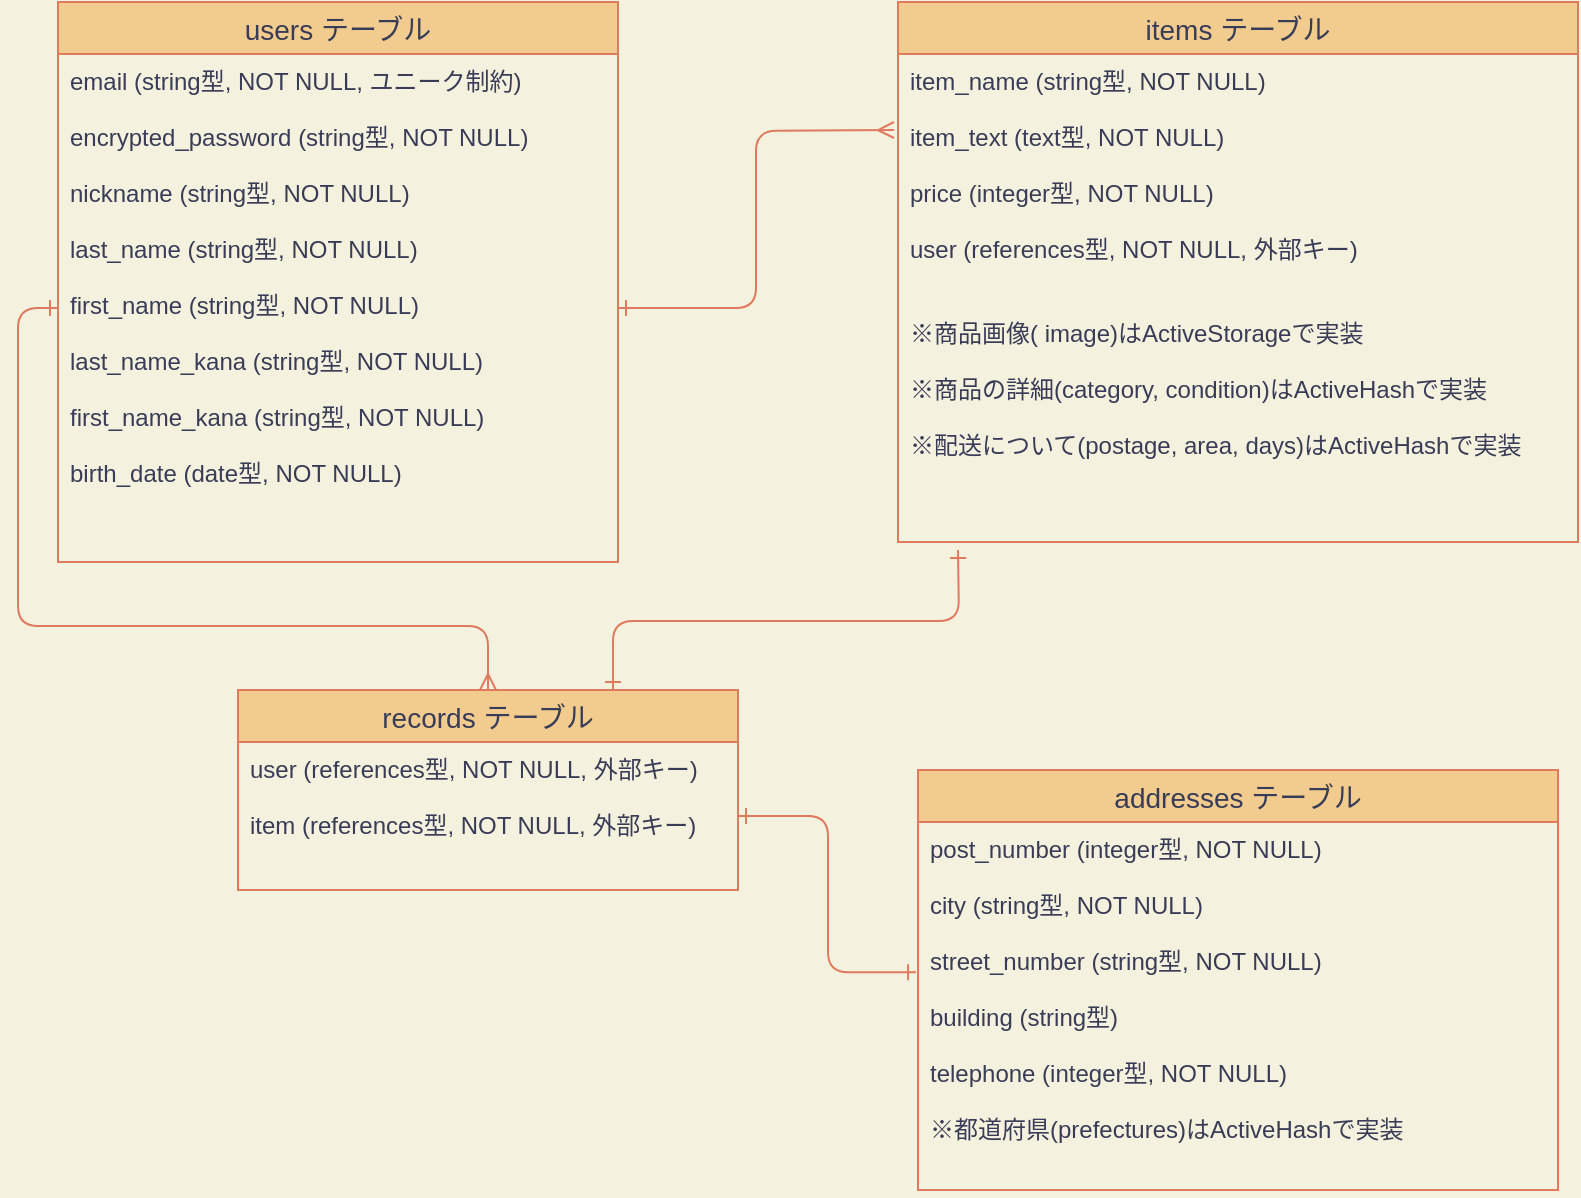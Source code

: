 <mxfile>
    <diagram id="PFYSy3Qt3FnPQSyZsXe9" name="ページ1">
        <mxGraphModel dx="775" dy="538" grid="1" gridSize="10" guides="1" tooltips="1" connect="1" arrows="1" fold="1" page="1" pageScale="1" pageWidth="827" pageHeight="1169" background="#F4F1DE" math="0" shadow="0">
            <root>
                <mxCell id="0"/>
                <mxCell id="1" parent="0"/>
                <mxCell id="2" value="users テーブル" style="swimlane;fontStyle=0;childLayout=stackLayout;horizontal=1;startSize=26;horizontalStack=0;resizeParent=1;resizeParentMax=0;resizeLast=0;collapsible=1;marginBottom=0;align=center;fontSize=14;rounded=0;sketch=0;fillColor=#F2CC8F;strokeColor=#E07A5F;fontColor=#393C56;" vertex="1" parent="1">
                    <mxGeometry x="30" y="16" width="280" height="280" as="geometry"/>
                </mxCell>
                <mxCell id="4" value="email (string型, NOT NULL, ユニーク制約)&#10;&#10;encrypted_password (string型, NOT NULL)&#10;&#10;nickname (string型, NOT NULL)&#10;&#10;last_name (string型, NOT NULL)&#10;&#10;first_name (string型, NOT NULL)&#10;&#10;last_name_kana (string型, NOT NULL)&#10;&#10;first_name_kana (string型, NOT NULL)&#10;&#10;birth_date (date型, NOT NULL)" style="text;strokeColor=none;fillColor=none;spacingLeft=4;spacingRight=4;overflow=hidden;rotatable=0;points=[[0,0.5],[1,0.5]];portConstraint=eastwest;fontSize=12;fontColor=#393C56;" vertex="1" parent="2">
                    <mxGeometry y="26" width="280" height="254" as="geometry"/>
                </mxCell>
                <mxCell id="29" style="edgeStyle=orthogonalEdgeStyle;curved=0;rounded=1;sketch=0;orthogonalLoop=1;jettySize=auto;html=1;exitX=0.75;exitY=0;exitDx=0;exitDy=0;startArrow=ERone;startFill=0;endArrow=ERone;endFill=0;strokeColor=#E07A5F;fontColor=#393C56;labelBackgroundColor=#F4F1DE;" edge="1" parent="1" source="6">
                    <mxGeometry relative="1" as="geometry">
                        <mxPoint x="480" y="290" as="targetPoint"/>
                    </mxGeometry>
                </mxCell>
                <mxCell id="6" value="records テーブル" style="swimlane;fontStyle=0;childLayout=stackLayout;horizontal=1;startSize=26;horizontalStack=0;resizeParent=1;resizeParentMax=0;resizeLast=0;collapsible=1;marginBottom=0;align=center;fontSize=14;rounded=0;sketch=0;fillColor=#F2CC8F;strokeColor=#E07A5F;fontColor=#393C56;" vertex="1" parent="1">
                    <mxGeometry x="120" y="360" width="250" height="100" as="geometry"/>
                </mxCell>
                <mxCell id="7" value="user (references型, NOT NULL, 外部キー)&#10;&#10;item (references型, NOT NULL, 外部キー)" style="text;strokeColor=none;fillColor=none;spacingLeft=4;spacingRight=4;overflow=hidden;rotatable=0;points=[[0,0.5],[1,0.5]];portConstraint=eastwest;fontSize=12;fontColor=#393C56;" vertex="1" parent="6">
                    <mxGeometry y="26" width="250" height="74" as="geometry"/>
                </mxCell>
                <mxCell id="10" value="items テーブル" style="swimlane;fontStyle=0;childLayout=stackLayout;horizontal=1;startSize=26;horizontalStack=0;resizeParent=1;resizeParentMax=0;resizeLast=0;collapsible=1;marginBottom=0;align=center;fontSize=14;rounded=0;sketch=0;fillColor=#F2CC8F;strokeColor=#E07A5F;fontColor=#393C56;" vertex="1" parent="1">
                    <mxGeometry x="450" y="16" width="340" height="270" as="geometry"/>
                </mxCell>
                <mxCell id="11" value="item_name (string型, NOT NULL)&#10;&#10;item_text (text型, NOT NULL)&#10;&#10;price (integer型, NOT NULL)&#10;&#10;user (references型, NOT NULL, 外部キー)&#10;&#10;&#10;※商品画像( image)はActiveStorageで実装&#10;&#10;※商品の詳細(category, condition)はActiveHashで実装&#10;&#10;※配送について(postage, area, days)はActiveHashで実装&#10;" style="text;spacingLeft=4;spacingRight=4;overflow=hidden;rotatable=0;points=[[0,0.5],[1,0.5]];portConstraint=eastwest;fontSize=12;fontColor=#393C56;" vertex="1" parent="10">
                    <mxGeometry y="26" width="340" height="244" as="geometry"/>
                </mxCell>
                <mxCell id="14" value="addresses テーブル" style="swimlane;fontStyle=0;childLayout=stackLayout;horizontal=1;startSize=26;horizontalStack=0;resizeParent=1;resizeParentMax=0;resizeLast=0;collapsible=1;marginBottom=0;align=center;fontSize=14;rounded=0;sketch=0;fillColor=#F2CC8F;strokeColor=#E07A5F;fontColor=#393C56;" vertex="1" parent="1">
                    <mxGeometry x="460" y="400" width="320" height="210" as="geometry"/>
                </mxCell>
                <mxCell id="15" value="post_number (integer型, NOT NULL)&#10;&#10;city (string型, NOT NULL)&#10;&#10;street_number (string型, NOT NULL)&#10;&#10;building (string型)&#10;&#10;telephone (integer型, NOT NULL)&#10;&#10;※都道府県(prefectures)はActiveHashで実装&#10;" style="text;strokeColor=none;fillColor=none;spacingLeft=4;spacingRight=4;overflow=hidden;rotatable=0;points=[[0,0.5],[1,0.5]];portConstraint=eastwest;fontSize=12;fontColor=#393C56;" vertex="1" parent="14">
                    <mxGeometry y="26" width="320" height="184" as="geometry"/>
                </mxCell>
                <mxCell id="26" style="edgeStyle=orthogonalEdgeStyle;curved=0;rounded=1;sketch=0;orthogonalLoop=1;jettySize=auto;html=1;exitX=1;exitY=0.5;exitDx=0;exitDy=0;endArrow=ERmany;endFill=0;startArrow=ERone;startFill=0;strokeColor=#E07A5F;fontColor=#393C56;labelBackgroundColor=#F4F1DE;" edge="1" parent="1" source="4">
                    <mxGeometry relative="1" as="geometry">
                        <mxPoint x="448" y="80" as="targetPoint"/>
                    </mxGeometry>
                </mxCell>
                <mxCell id="27" style="edgeStyle=orthogonalEdgeStyle;curved=0;rounded=1;sketch=0;orthogonalLoop=1;jettySize=auto;html=1;exitX=0;exitY=0.5;exitDx=0;exitDy=0;entryX=0.5;entryY=0;entryDx=0;entryDy=0;startArrow=ERone;startFill=0;endArrow=ERmany;endFill=0;strokeColor=#E07A5F;fontColor=#393C56;labelBackgroundColor=#F4F1DE;" edge="1" parent="1" source="4" target="6">
                    <mxGeometry relative="1" as="geometry"/>
                </mxCell>
                <mxCell id="28" style="edgeStyle=orthogonalEdgeStyle;curved=0;rounded=1;sketch=0;orthogonalLoop=1;jettySize=auto;html=1;exitX=1;exitY=0.5;exitDx=0;exitDy=0;entryX=-0.003;entryY=0.408;entryDx=0;entryDy=0;entryPerimeter=0;startArrow=ERone;startFill=0;endArrow=ERone;endFill=0;strokeColor=#E07A5F;fontColor=#393C56;labelBackgroundColor=#F4F1DE;" edge="1" parent="1" source="7" target="15">
                    <mxGeometry relative="1" as="geometry"/>
                </mxCell>
            </root>
        </mxGraphModel>
    </diagram>
</mxfile>